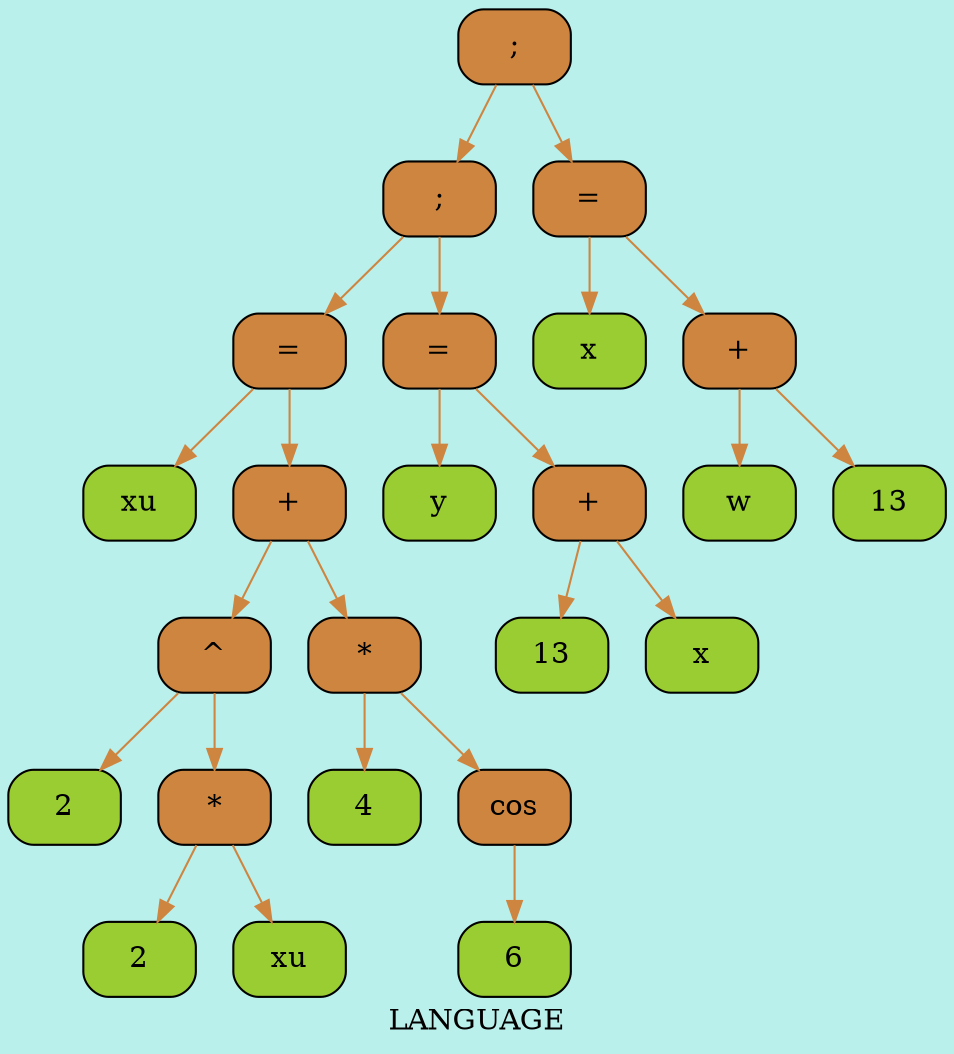 digraph LANGUAGE{
label = < LANGUAGE >;
bgcolor = "#BAF0EC";
node [shape = record ];
edge [style = filled ];
 0 [shape = Mrecord, style = filled, fillcolor = Peru, label = ";" ];
 1 [shape = Mrecord, style = filled, fillcolor = Peru, label = ";" ];
 2 [shape = Mrecord, style = filled, fillcolor = Peru, label = "=" ];
 3 [shape = Mrecord, style = filled, fillcolor = YellowGreen, label = "xu" ];
 4 [shape = Mrecord, style = filled, fillcolor = Peru, label = "+" ];
 5 [shape = Mrecord, style = filled, fillcolor = Peru, label = "^" ];
 6 [shape = Mrecord, style = filled, fillcolor = YellowGreen, label = "2" ];
 7 [shape = Mrecord, style = filled, fillcolor = Peru, label = "*" ];
 8 [shape = Mrecord, style = filled, fillcolor = YellowGreen, label = "2" ];
 9 [shape = Mrecord, style = filled, fillcolor = YellowGreen, label = "xu" ];
 10 [shape = Mrecord, style = filled, fillcolor = Peru, label = "*" ];
 11 [shape = Mrecord, style = filled, fillcolor = YellowGreen, label = "4" ];
 12 [shape = Mrecord, style = filled, fillcolor = Peru, label = "cos" ];
 13 [shape = Mrecord, style = filled, fillcolor = YellowGreen, label = "6" ];
 14 [shape = Mrecord, style = filled, fillcolor = Peru, label = "=" ];
 15 [shape = Mrecord, style = filled, fillcolor = YellowGreen, label = "y" ];
 16 [shape = Mrecord, style = filled, fillcolor = Peru, label = "+" ];
 17 [shape = Mrecord, style = filled, fillcolor = YellowGreen, label = "13" ];
 18 [shape = Mrecord, style = filled, fillcolor = YellowGreen, label = "x" ];
 19 [shape = Mrecord, style = filled, fillcolor = Peru, label = "=" ];
 20 [shape = Mrecord, style = filled, fillcolor = YellowGreen, label = "x" ];
 21 [shape = Mrecord, style = filled, fillcolor = Peru, label = "+" ];
 22 [shape = Mrecord, style = filled, fillcolor = YellowGreen, label = "w" ];
 23 [shape = Mrecord, style = filled, fillcolor = YellowGreen, label = "13" ];
0 -> 1[ color = Peru ];
1 -> 2[ color = Peru ];
2 -> 3[ color = Peru ];
2 -> 4[ color = Peru ];
4 -> 5[ color = Peru ];
5 -> 6[ color = Peru ];
5 -> 7[ color = Peru ];
7 -> 8[ color = Peru ];
7 -> 9[ color = Peru ];
4 -> 10[ color = Peru ];
10 -> 11[ color = Peru ];
10 -> 12[ color = Peru ];
12 -> 13[ color = Peru ];
1 -> 14[ color = Peru ];
14 -> 15[ color = Peru ];
14 -> 16[ color = Peru ];
16 -> 17[ color = Peru ];
16 -> 18[ color = Peru ];
0 -> 19[ color = Peru ];
19 -> 20[ color = Peru ];
19 -> 21[ color = Peru ];
21 -> 22[ color = Peru ];
21 -> 23[ color = Peru ];
}